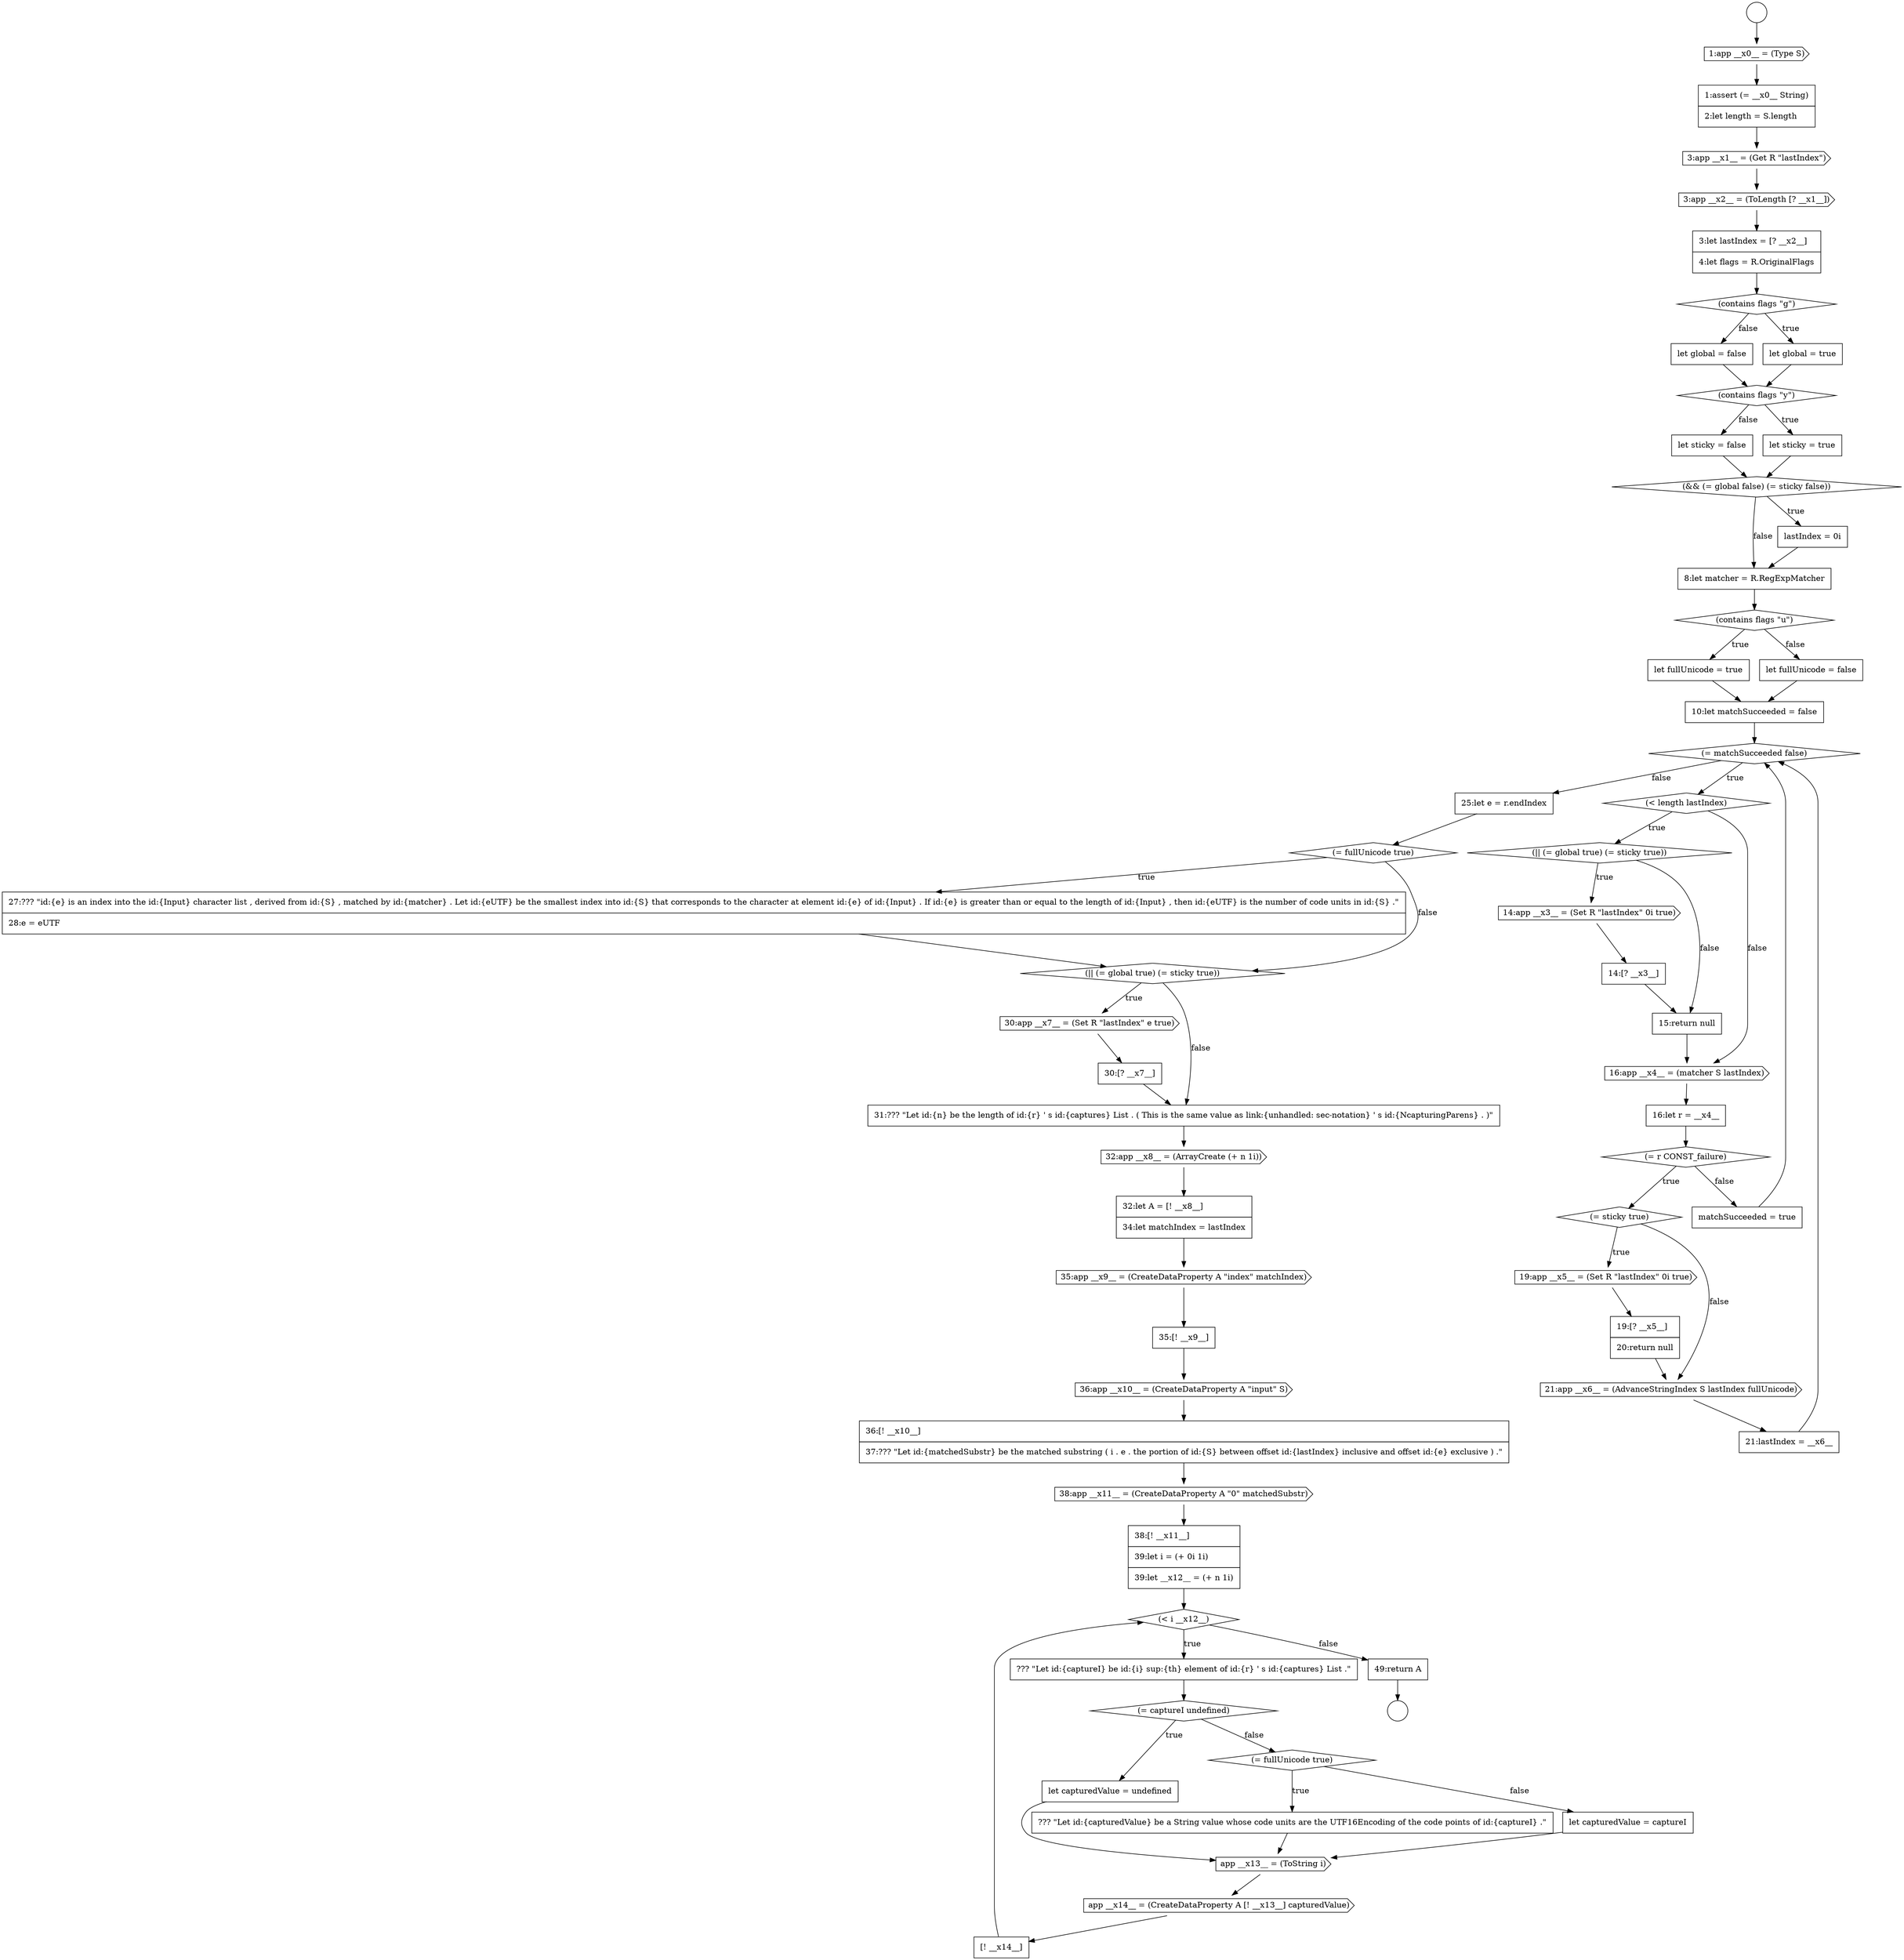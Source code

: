 digraph {
  node13142 [shape=cds, label=<<font color="black">32:app __x8__ = (ArrayCreate (+ n 1i))</font>> color="black" fillcolor="white" style=filled]
  node13127 [shape=none, margin=0, label=<<font color="black">
    <table border="0" cellborder="1" cellspacing="0" cellpadding="10">
      <tr><td align="left">16:let r = __x4__</td></tr>
    </table>
  </font>> color="black" fillcolor="white" style=filled]
  node13151 [shape=none, margin=0, label=<<font color="black">
    <table border="0" cellborder="1" cellspacing="0" cellpadding="10">
      <tr><td align="left">??? &quot;Let id:{captureI} be id:{i} sup:{th} element of id:{r} ' s id:{captures} List .&quot;</td></tr>
    </table>
  </font>> color="black" fillcolor="white" style=filled]
  node13138 [shape=diamond, label=<<font color="black">(|| (= global true) (= sticky true))</font>> color="black" fillcolor="white" style=filled]
  node13116 [shape=diamond, label=<<font color="black">(contains flags &quot;u&quot;)</font>> color="black" fillcolor="white" style=filled]
  node13154 [shape=diamond, label=<<font color="black">(= fullUnicode true)</font>> color="black" fillcolor="white" style=filled]
  node13100 [shape=circle label=" " color="black" fillcolor="white" style=filled]
  node13112 [shape=none, margin=0, label=<<font color="black">
    <table border="0" cellborder="1" cellspacing="0" cellpadding="10">
      <tr><td align="left">let sticky = false</td></tr>
    </table>
  </font>> color="black" fillcolor="white" style=filled]
  node13119 [shape=none, margin=0, label=<<font color="black">
    <table border="0" cellborder="1" cellspacing="0" cellpadding="10">
      <tr><td align="left">10:let matchSucceeded = false</td></tr>
    </table>
  </font>> color="black" fillcolor="white" style=filled]
  node13143 [shape=none, margin=0, label=<<font color="black">
    <table border="0" cellborder="1" cellspacing="0" cellpadding="10">
      <tr><td align="left">32:let A = [! __x8__]</td></tr>
      <tr><td align="left">34:let matchIndex = lastIndex</td></tr>
    </table>
  </font>> color="black" fillcolor="white" style=filled]
  node13110 [shape=diamond, label=<<font color="black">(contains flags &quot;y&quot;)</font>> color="black" fillcolor="white" style=filled]
  node13120 [shape=diamond, label=<<font color="black">(= matchSucceeded false)</font>> color="black" fillcolor="white" style=filled]
  node13159 [shape=none, margin=0, label=<<font color="black">
    <table border="0" cellborder="1" cellspacing="0" cellpadding="10">
      <tr><td align="left">[! __x14__]</td></tr>
    </table>
  </font>> color="black" fillcolor="white" style=filled]
  node13115 [shape=none, margin=0, label=<<font color="black">
    <table border="0" cellborder="1" cellspacing="0" cellpadding="10">
      <tr><td align="left">8:let matcher = R.RegExpMatcher</td></tr>
    </table>
  </font>> color="black" fillcolor="white" style=filled]
  node13113 [shape=diamond, label=<<font color="black">(&amp;&amp; (= global false) (= sticky false))</font>> color="black" fillcolor="white" style=filled]
  node13130 [shape=cds, label=<<font color="black">19:app __x5__ = (Set R &quot;lastIndex&quot; 0i true)</font>> color="black" fillcolor="white" style=filled]
  node13152 [shape=diamond, label=<<font color="black">(= captureI undefined)</font>> color="black" fillcolor="white" style=filled]
  node13145 [shape=none, margin=0, label=<<font color="black">
    <table border="0" cellborder="1" cellspacing="0" cellpadding="10">
      <tr><td align="left">35:[! __x9__]</td></tr>
    </table>
  </font>> color="black" fillcolor="white" style=filled]
  node13147 [shape=none, margin=0, label=<<font color="black">
    <table border="0" cellborder="1" cellspacing="0" cellpadding="10">
      <tr><td align="left">36:[! __x10__]</td></tr>
      <tr><td align="left">37:??? &quot;Let id:{matchedSubstr} be the matched substring ( i . e . the portion of id:{S} between offset id:{lastIndex} inclusive and offset id:{e} exclusive ) .&quot;</td></tr>
    </table>
  </font>> color="black" fillcolor="white" style=filled]
  node13123 [shape=cds, label=<<font color="black">14:app __x3__ = (Set R &quot;lastIndex&quot; 0i true)</font>> color="black" fillcolor="white" style=filled]
  node13102 [shape=cds, label=<<font color="black">1:app __x0__ = (Type S)</font>> color="black" fillcolor="white" style=filled]
  node13134 [shape=none, margin=0, label=<<font color="black">
    <table border="0" cellborder="1" cellspacing="0" cellpadding="10">
      <tr><td align="left">matchSucceeded = true</td></tr>
    </table>
  </font>> color="black" fillcolor="white" style=filled]
  node13106 [shape=none, margin=0, label=<<font color="black">
    <table border="0" cellborder="1" cellspacing="0" cellpadding="10">
      <tr><td align="left">3:let lastIndex = [? __x2__]</td></tr>
      <tr><td align="left">4:let flags = R.OriginalFlags</td></tr>
    </table>
  </font>> color="black" fillcolor="white" style=filled]
  node13155 [shape=none, margin=0, label=<<font color="black">
    <table border="0" cellborder="1" cellspacing="0" cellpadding="10">
      <tr><td align="left">??? &quot;Let id:{capturedValue} be a String value whose code units are the UTF16Encoding of the code points of id:{captureI} .&quot;</td></tr>
    </table>
  </font>> color="black" fillcolor="white" style=filled]
  node13148 [shape=cds, label=<<font color="black">38:app __x11__ = (CreateDataProperty A &quot;0&quot; matchedSubstr)</font>> color="black" fillcolor="white" style=filled]
  node13141 [shape=none, margin=0, label=<<font color="black">
    <table border="0" cellborder="1" cellspacing="0" cellpadding="10">
      <tr><td align="left">31:??? &quot;Let id:{n} be the length of id:{r} ' s id:{captures} List . ( This is the same value as link:{unhandled: sec-notation} ' s id:{NcapturingParens} . )&quot;</td></tr>
    </table>
  </font>> color="black" fillcolor="white" style=filled]
  node13104 [shape=cds, label=<<font color="black">3:app __x1__ = (Get R &quot;lastIndex&quot;)</font>> color="black" fillcolor="white" style=filled]
  node13109 [shape=none, margin=0, label=<<font color="black">
    <table border="0" cellborder="1" cellspacing="0" cellpadding="10">
      <tr><td align="left">let global = false</td></tr>
    </table>
  </font>> color="black" fillcolor="white" style=filled]
  node13126 [shape=cds, label=<<font color="black">16:app __x4__ = (matcher S lastIndex)</font>> color="black" fillcolor="white" style=filled]
  node13131 [shape=none, margin=0, label=<<font color="black">
    <table border="0" cellborder="1" cellspacing="0" cellpadding="10">
      <tr><td align="left">19:[? __x5__]</td></tr>
      <tr><td align="left">20:return null</td></tr>
    </table>
  </font>> color="black" fillcolor="white" style=filled]
  node13158 [shape=cds, label=<<font color="black">app __x14__ = (CreateDataProperty A [! __x13__] capturedValue)</font>> color="black" fillcolor="white" style=filled]
  node13153 [shape=none, margin=0, label=<<font color="black">
    <table border="0" cellborder="1" cellspacing="0" cellpadding="10">
      <tr><td align="left">let capturedValue = undefined</td></tr>
    </table>
  </font>> color="black" fillcolor="white" style=filled]
  node13103 [shape=none, margin=0, label=<<font color="black">
    <table border="0" cellborder="1" cellspacing="0" cellpadding="10">
      <tr><td align="left">1:assert (= __x0__ String)</td></tr>
      <tr><td align="left">2:let length = S.length</td></tr>
    </table>
  </font>> color="black" fillcolor="white" style=filled]
  node13137 [shape=none, margin=0, label=<<font color="black">
    <table border="0" cellborder="1" cellspacing="0" cellpadding="10">
      <tr><td align="left">27:??? &quot;id:{e} is an index into the id:{Input} character list , derived from id:{S} , matched by id:{matcher} . Let id:{eUTF} be the smallest index into id:{S} that corresponds to the character at element id:{e} of id:{Input} . If id:{e} is greater than or equal to the length of id:{Input} , then id:{eUTF} is the number of code units in id:{S} .&quot;</td></tr>
      <tr><td align="left">28:e = eUTF</td></tr>
    </table>
  </font>> color="black" fillcolor="white" style=filled]
  node13105 [shape=cds, label=<<font color="black">3:app __x2__ = (ToLength [? __x1__])</font>> color="black" fillcolor="white" style=filled]
  node13122 [shape=diamond, label=<<font color="black">(|| (= global true) (= sticky true))</font>> color="black" fillcolor="white" style=filled]
  node13135 [shape=none, margin=0, label=<<font color="black">
    <table border="0" cellborder="1" cellspacing="0" cellpadding="10">
      <tr><td align="left">25:let e = r.endIndex</td></tr>
    </table>
  </font>> color="black" fillcolor="white" style=filled]
  node13157 [shape=cds, label=<<font color="black">app __x13__ = (ToString i)</font>> color="black" fillcolor="white" style=filled]
  node13125 [shape=none, margin=0, label=<<font color="black">
    <table border="0" cellborder="1" cellspacing="0" cellpadding="10">
      <tr><td align="left">15:return null</td></tr>
    </table>
  </font>> color="black" fillcolor="white" style=filled]
  node13132 [shape=cds, label=<<font color="black">21:app __x6__ = (AdvanceStringIndex S lastIndex fullUnicode)</font>> color="black" fillcolor="white" style=filled]
  node13144 [shape=cds, label=<<font color="black">35:app __x9__ = (CreateDataProperty A &quot;index&quot; matchIndex)</font>> color="black" fillcolor="white" style=filled]
  node13117 [shape=none, margin=0, label=<<font color="black">
    <table border="0" cellborder="1" cellspacing="0" cellpadding="10">
      <tr><td align="left">let fullUnicode = true</td></tr>
    </table>
  </font>> color="black" fillcolor="white" style=filled]
  node13108 [shape=none, margin=0, label=<<font color="black">
    <table border="0" cellborder="1" cellspacing="0" cellpadding="10">
      <tr><td align="left">let global = true</td></tr>
    </table>
  </font>> color="black" fillcolor="white" style=filled]
  node13121 [shape=diamond, label=<<font color="black">(&lt; length lastIndex)</font>> color="black" fillcolor="white" style=filled]
  node13136 [shape=diamond, label=<<font color="black">(= fullUnicode true)</font>> color="black" fillcolor="white" style=filled]
  node13140 [shape=none, margin=0, label=<<font color="black">
    <table border="0" cellborder="1" cellspacing="0" cellpadding="10">
      <tr><td align="left">30:[? __x7__]</td></tr>
    </table>
  </font>> color="black" fillcolor="white" style=filled]
  node13149 [shape=none, margin=0, label=<<font color="black">
    <table border="0" cellborder="1" cellspacing="0" cellpadding="10">
      <tr><td align="left">38:[! __x11__]</td></tr>
      <tr><td align="left">39:let i = (+ 0i 1i)</td></tr>
      <tr><td align="left">39:let __x12__ = (+ n 1i)</td></tr>
    </table>
  </font>> color="black" fillcolor="white" style=filled]
  node13160 [shape=none, margin=0, label=<<font color="black">
    <table border="0" cellborder="1" cellspacing="0" cellpadding="10">
      <tr><td align="left">49:return A</td></tr>
    </table>
  </font>> color="black" fillcolor="white" style=filled]
  node13146 [shape=cds, label=<<font color="black">36:app __x10__ = (CreateDataProperty A &quot;input&quot; S)</font>> color="black" fillcolor="white" style=filled]
  node13114 [shape=none, margin=0, label=<<font color="black">
    <table border="0" cellborder="1" cellspacing="0" cellpadding="10">
      <tr><td align="left">lastIndex = 0i</td></tr>
    </table>
  </font>> color="black" fillcolor="white" style=filled]
  node13129 [shape=diamond, label=<<font color="black">(= sticky true)</font>> color="black" fillcolor="white" style=filled]
  node13128 [shape=diamond, label=<<font color="black">(= r CONST_failure)</font>> color="black" fillcolor="white" style=filled]
  node13124 [shape=none, margin=0, label=<<font color="black">
    <table border="0" cellborder="1" cellspacing="0" cellpadding="10">
      <tr><td align="left">14:[? __x3__]</td></tr>
    </table>
  </font>> color="black" fillcolor="white" style=filled]
  node13118 [shape=none, margin=0, label=<<font color="black">
    <table border="0" cellborder="1" cellspacing="0" cellpadding="10">
      <tr><td align="left">let fullUnicode = false</td></tr>
    </table>
  </font>> color="black" fillcolor="white" style=filled]
  node13133 [shape=none, margin=0, label=<<font color="black">
    <table border="0" cellborder="1" cellspacing="0" cellpadding="10">
      <tr><td align="left">21:lastIndex = __x6__</td></tr>
    </table>
  </font>> color="black" fillcolor="white" style=filled]
  node13101 [shape=circle label=" " color="black" fillcolor="white" style=filled]
  node13139 [shape=cds, label=<<font color="black">30:app __x7__ = (Set R &quot;lastIndex&quot; e true)</font>> color="black" fillcolor="white" style=filled]
  node13111 [shape=none, margin=0, label=<<font color="black">
    <table border="0" cellborder="1" cellspacing="0" cellpadding="10">
      <tr><td align="left">let sticky = true</td></tr>
    </table>
  </font>> color="black" fillcolor="white" style=filled]
  node13150 [shape=diamond, label=<<font color="black">(&lt; i __x12__)</font>> color="black" fillcolor="white" style=filled]
  node13156 [shape=none, margin=0, label=<<font color="black">
    <table border="0" cellborder="1" cellspacing="0" cellpadding="10">
      <tr><td align="left">let capturedValue = captureI</td></tr>
    </table>
  </font>> color="black" fillcolor="white" style=filled]
  node13107 [shape=diamond, label=<<font color="black">(contains flags &quot;g&quot;)</font>> color="black" fillcolor="white" style=filled]
  node13127 -> node13128 [ color="black"]
  node13112 -> node13113 [ color="black"]
  node13129 -> node13130 [label=<<font color="black">true</font>> color="black"]
  node13129 -> node13132 [label=<<font color="black">false</font>> color="black"]
  node13132 -> node13133 [ color="black"]
  node13118 -> node13119 [ color="black"]
  node13146 -> node13147 [ color="black"]
  node13110 -> node13111 [label=<<font color="black">true</font>> color="black"]
  node13110 -> node13112 [label=<<font color="black">false</font>> color="black"]
  node13136 -> node13137 [label=<<font color="black">true</font>> color="black"]
  node13136 -> node13138 [label=<<font color="black">false</font>> color="black"]
  node13151 -> node13152 [ color="black"]
  node13119 -> node13120 [ color="black"]
  node13115 -> node13116 [ color="black"]
  node13156 -> node13157 [ color="black"]
  node13145 -> node13146 [ color="black"]
  node13152 -> node13153 [label=<<font color="black">true</font>> color="black"]
  node13152 -> node13154 [label=<<font color="black">false</font>> color="black"]
  node13122 -> node13123 [label=<<font color="black">true</font>> color="black"]
  node13122 -> node13125 [label=<<font color="black">false</font>> color="black"]
  node13123 -> node13124 [ color="black"]
  node13153 -> node13157 [ color="black"]
  node13105 -> node13106 [ color="black"]
  node13131 -> node13132 [ color="black"]
  node13157 -> node13158 [ color="black"]
  node13137 -> node13138 [ color="black"]
  node13142 -> node13143 [ color="black"]
  node13103 -> node13104 [ color="black"]
  node13141 -> node13142 [ color="black"]
  node13113 -> node13114 [label=<<font color="black">true</font>> color="black"]
  node13113 -> node13115 [label=<<font color="black">false</font>> color="black"]
  node13147 -> node13148 [ color="black"]
  node13139 -> node13140 [ color="black"]
  node13108 -> node13110 [ color="black"]
  node13138 -> node13139 [label=<<font color="black">true</font>> color="black"]
  node13138 -> node13141 [label=<<font color="black">false</font>> color="black"]
  node13130 -> node13131 [ color="black"]
  node13104 -> node13105 [ color="black"]
  node13102 -> node13103 [ color="black"]
  node13143 -> node13144 [ color="black"]
  node13150 -> node13151 [label=<<font color="black">true</font>> color="black"]
  node13150 -> node13160 [label=<<font color="black">false</font>> color="black"]
  node13155 -> node13157 [ color="black"]
  node13128 -> node13129 [label=<<font color="black">true</font>> color="black"]
  node13128 -> node13134 [label=<<font color="black">false</font>> color="black"]
  node13135 -> node13136 [ color="black"]
  node13100 -> node13102 [ color="black"]
  node13124 -> node13125 [ color="black"]
  node13133 -> node13120 [ color="black"]
  node13154 -> node13155 [label=<<font color="black">true</font>> color="black"]
  node13154 -> node13156 [label=<<font color="black">false</font>> color="black"]
  node13140 -> node13141 [ color="black"]
  node13106 -> node13107 [ color="black"]
  node13117 -> node13119 [ color="black"]
  node13144 -> node13145 [ color="black"]
  node13125 -> node13126 [ color="black"]
  node13158 -> node13159 [ color="black"]
  node13159 -> node13150 [ color="black"]
  node13109 -> node13110 [ color="black"]
  node13149 -> node13150 [ color="black"]
  node13126 -> node13127 [ color="black"]
  node13160 -> node13101 [ color="black"]
  node13116 -> node13117 [label=<<font color="black">true</font>> color="black"]
  node13116 -> node13118 [label=<<font color="black">false</font>> color="black"]
  node13120 -> node13121 [label=<<font color="black">true</font>> color="black"]
  node13120 -> node13135 [label=<<font color="black">false</font>> color="black"]
  node13121 -> node13122 [label=<<font color="black">true</font>> color="black"]
  node13121 -> node13126 [label=<<font color="black">false</font>> color="black"]
  node13134 -> node13120 [ color="black"]
  node13148 -> node13149 [ color="black"]
  node13111 -> node13113 [ color="black"]
  node13114 -> node13115 [ color="black"]
  node13107 -> node13108 [label=<<font color="black">true</font>> color="black"]
  node13107 -> node13109 [label=<<font color="black">false</font>> color="black"]
}
